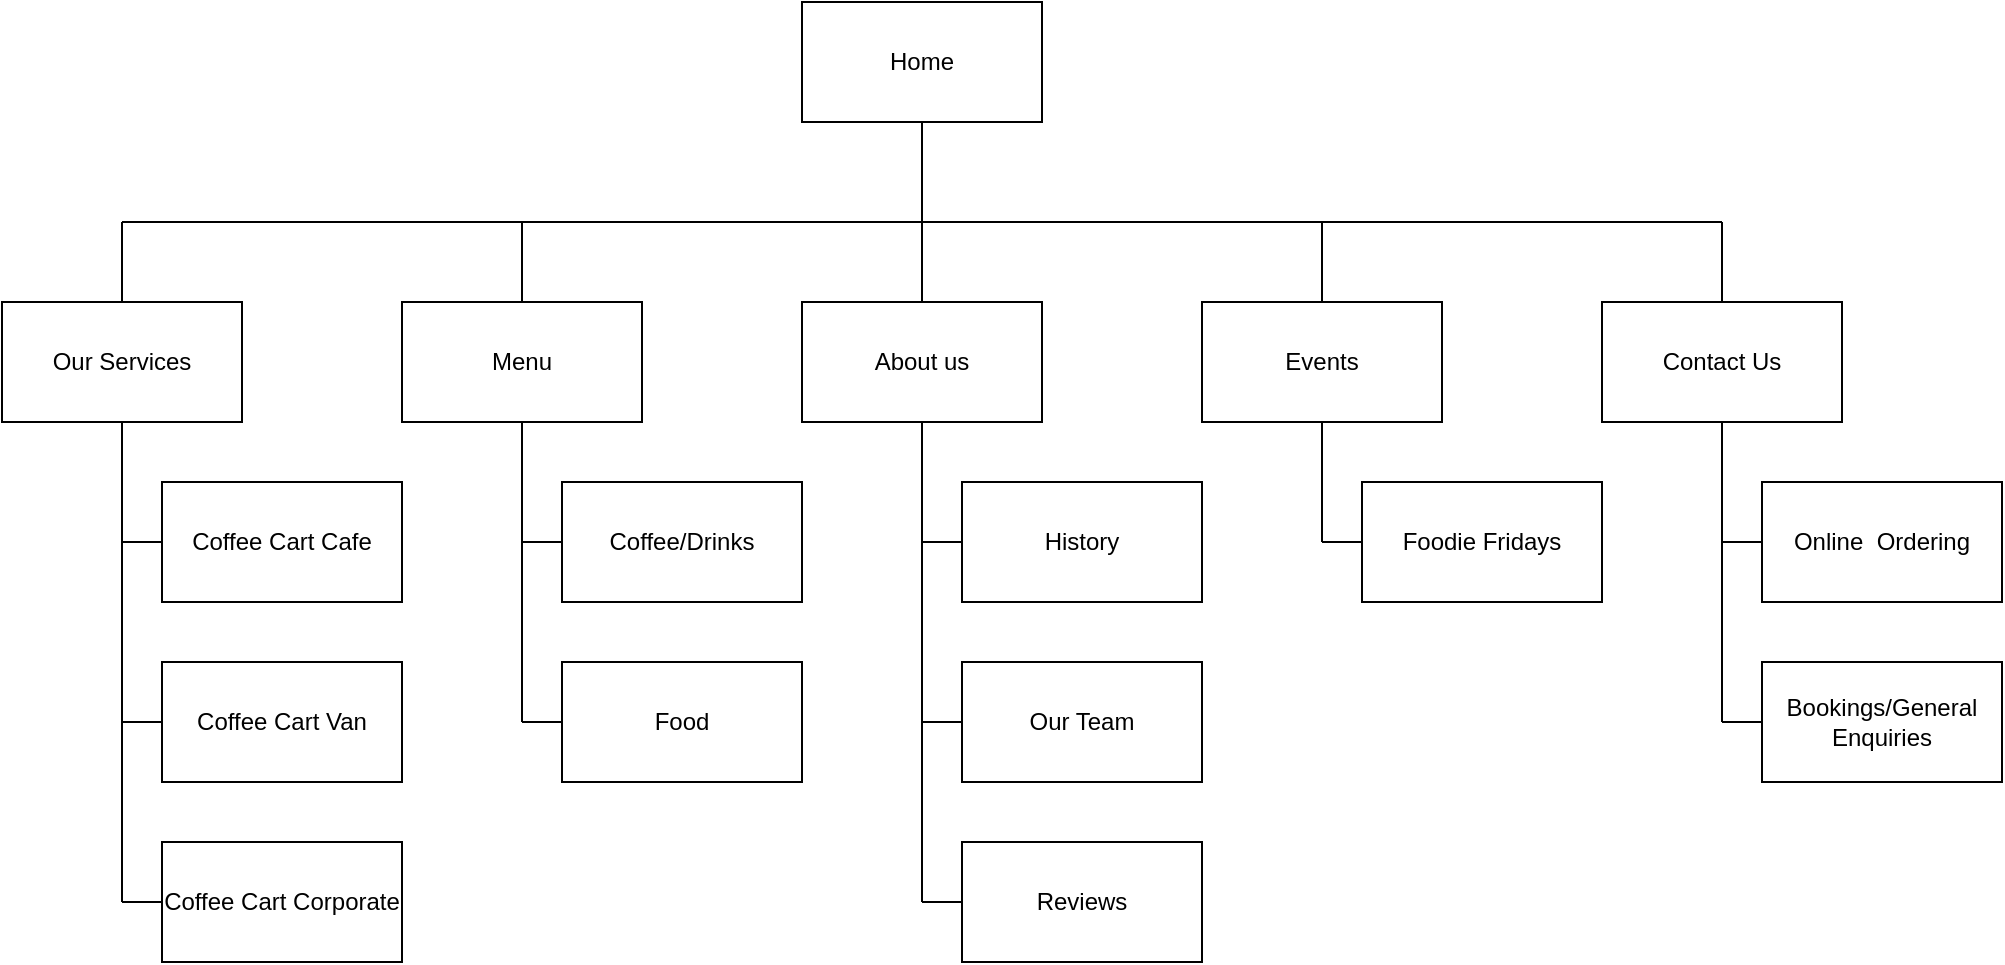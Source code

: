 <mxfile version="10.6.6" type="device"><diagram id="GdTXC01swgP7AURlV0q8" name="Page-1"><mxGraphModel dx="1154" dy="755" grid="1" gridSize="10" guides="1" tooltips="1" connect="1" arrows="1" fold="1" page="1" pageScale="1" pageWidth="1169" pageHeight="1654" math="0" shadow="0"><root><mxCell id="0"/><mxCell id="1" parent="0"/><mxCell id="37kw1Rl7hfqXFJZRJI4T-1" value="Home" style="rounded=0;whiteSpace=wrap;html=1;" vertex="1" parent="1"><mxGeometry x="420" y="10" width="120" height="60" as="geometry"/></mxCell><mxCell id="37kw1Rl7hfqXFJZRJI4T-2" value="&lt;div&gt;Our Services&lt;/div&gt;" style="rounded=0;whiteSpace=wrap;html=1;" vertex="1" parent="1"><mxGeometry x="20" y="160" width="120" height="60" as="geometry"/></mxCell><mxCell id="37kw1Rl7hfqXFJZRJI4T-6" value="" style="endArrow=none;html=1;" edge="1" parent="1"><mxGeometry width="50" height="50" relative="1" as="geometry"><mxPoint x="480" y="120" as="sourcePoint"/><mxPoint x="480" y="70" as="targetPoint"/></mxGeometry></mxCell><mxCell id="37kw1Rl7hfqXFJZRJI4T-7" value="" style="endArrow=none;html=1;" edge="1" parent="1"><mxGeometry width="50" height="50" relative="1" as="geometry"><mxPoint x="80" y="120" as="sourcePoint"/><mxPoint x="880" y="120" as="targetPoint"/></mxGeometry></mxCell><mxCell id="37kw1Rl7hfqXFJZRJI4T-8" value="" style="endArrow=none;html=1;exitX=0.5;exitY=0;exitDx=0;exitDy=0;" edge="1" parent="1" source="37kw1Rl7hfqXFJZRJI4T-2"><mxGeometry width="50" height="50" relative="1" as="geometry"><mxPoint x="30" y="110" as="sourcePoint"/><mxPoint x="80" y="120" as="targetPoint"/></mxGeometry></mxCell><mxCell id="37kw1Rl7hfqXFJZRJI4T-9" value="" style="endArrow=none;html=1;" edge="1" parent="1" source="37kw1Rl7hfqXFJZRJI4T-2"><mxGeometry width="50" height="50" relative="1" as="geometry"><mxPoint x="80" y="270" as="sourcePoint"/><mxPoint x="80" y="460" as="targetPoint"/></mxGeometry></mxCell><mxCell id="37kw1Rl7hfqXFJZRJI4T-10" value="Coffee Cart Cafe" style="rounded=0;whiteSpace=wrap;html=1;" vertex="1" parent="1"><mxGeometry x="100" y="250" width="120" height="60" as="geometry"/></mxCell><mxCell id="37kw1Rl7hfqXFJZRJI4T-11" value="Coffee Cart Van" style="rounded=0;whiteSpace=wrap;html=1;" vertex="1" parent="1"><mxGeometry x="100" y="340" width="120" height="60" as="geometry"/></mxCell><mxCell id="37kw1Rl7hfqXFJZRJI4T-12" value="Coffee Cart Corporate" style="rounded=0;whiteSpace=wrap;html=1;" vertex="1" parent="1"><mxGeometry x="100" y="430" width="120" height="60" as="geometry"/></mxCell><mxCell id="37kw1Rl7hfqXFJZRJI4T-13" value="" style="endArrow=none;html=1;" edge="1" parent="1"><mxGeometry width="50" height="50" relative="1" as="geometry"><mxPoint x="80" y="460" as="sourcePoint"/><mxPoint x="100" y="460" as="targetPoint"/></mxGeometry></mxCell><mxCell id="37kw1Rl7hfqXFJZRJI4T-15" value="" style="endArrow=none;html=1;" edge="1" parent="1"><mxGeometry width="50" height="50" relative="1" as="geometry"><mxPoint x="80" y="370" as="sourcePoint"/><mxPoint x="100" y="370" as="targetPoint"/></mxGeometry></mxCell><mxCell id="37kw1Rl7hfqXFJZRJI4T-16" value="" style="endArrow=none;html=1;" edge="1" parent="1"><mxGeometry width="50" height="50" relative="1" as="geometry"><mxPoint x="80" y="280" as="sourcePoint"/><mxPoint x="100" y="280" as="targetPoint"/></mxGeometry></mxCell><mxCell id="37kw1Rl7hfqXFJZRJI4T-17" value="Menu" style="rounded=0;whiteSpace=wrap;html=1;" vertex="1" parent="1"><mxGeometry x="220" y="160" width="120" height="60" as="geometry"/></mxCell><mxCell id="37kw1Rl7hfqXFJZRJI4T-18" value="" style="endArrow=none;html=1;exitX=0.5;exitY=1;exitDx=0;exitDy=0;" edge="1" parent="1" source="37kw1Rl7hfqXFJZRJI4T-17"><mxGeometry width="50" height="50" relative="1" as="geometry"><mxPoint x="90" y="230" as="sourcePoint"/><mxPoint x="280" y="370" as="targetPoint"/></mxGeometry></mxCell><mxCell id="37kw1Rl7hfqXFJZRJI4T-21" value="" style="endArrow=none;html=1;entryX=0;entryY=0.5;entryDx=0;entryDy=0;" edge="1" parent="1" target="37kw1Rl7hfqXFJZRJI4T-22"><mxGeometry width="50" height="50" relative="1" as="geometry"><mxPoint x="280" y="280" as="sourcePoint"/><mxPoint x="320" y="550" as="targetPoint"/></mxGeometry></mxCell><mxCell id="37kw1Rl7hfqXFJZRJI4T-22" value="Coffee/Drinks" style="rounded=0;whiteSpace=wrap;html=1;" vertex="1" parent="1"><mxGeometry x="300" y="250" width="120" height="60" as="geometry"/></mxCell><mxCell id="37kw1Rl7hfqXFJZRJI4T-24" value="" style="endArrow=none;html=1;" edge="1" parent="1"><mxGeometry width="50" height="50" relative="1" as="geometry"><mxPoint x="300" y="370" as="sourcePoint"/><mxPoint x="320" y="370" as="targetPoint"/></mxGeometry></mxCell><mxCell id="37kw1Rl7hfqXFJZRJI4T-25" value="Food" style="rounded=0;whiteSpace=wrap;html=1;" vertex="1" parent="1"><mxGeometry x="300" y="340" width="120" height="60" as="geometry"/></mxCell><mxCell id="37kw1Rl7hfqXFJZRJI4T-26" value="" style="endArrow=none;html=1;exitX=0.5;exitY=0;exitDx=0;exitDy=0;" edge="1" parent="1" source="37kw1Rl7hfqXFJZRJI4T-17"><mxGeometry width="50" height="50" relative="1" as="geometry"><mxPoint x="280" y="80" as="sourcePoint"/><mxPoint x="280" y="120" as="targetPoint"/></mxGeometry></mxCell><mxCell id="37kw1Rl7hfqXFJZRJI4T-27" value="About us" style="rounded=0;whiteSpace=wrap;html=1;" vertex="1" parent="1"><mxGeometry x="420" y="160" width="120" height="60" as="geometry"/></mxCell><mxCell id="37kw1Rl7hfqXFJZRJI4T-30" value="" style="endArrow=none;html=1;entryX=0;entryY=0.5;entryDx=0;entryDy=0;" edge="1" parent="1" target="37kw1Rl7hfqXFJZRJI4T-25"><mxGeometry width="50" height="50" relative="1" as="geometry"><mxPoint x="280" y="370" as="sourcePoint"/><mxPoint x="340" y="520" as="targetPoint"/></mxGeometry></mxCell><mxCell id="37kw1Rl7hfqXFJZRJI4T-31" value="" style="endArrow=none;html=1;exitX=0.5;exitY=0;exitDx=0;exitDy=0;" edge="1" parent="1" source="37kw1Rl7hfqXFJZRJI4T-27"><mxGeometry width="50" height="50" relative="1" as="geometry"><mxPoint x="289.571" y="169.571" as="sourcePoint"/><mxPoint x="480" y="120" as="targetPoint"/></mxGeometry></mxCell><mxCell id="37kw1Rl7hfqXFJZRJI4T-32" value="" style="endArrow=none;html=1;exitX=0.5;exitY=1;exitDx=0;exitDy=0;" edge="1" parent="1" source="37kw1Rl7hfqXFJZRJI4T-27"><mxGeometry width="50" height="50" relative="1" as="geometry"><mxPoint x="289.571" y="229.571" as="sourcePoint"/><mxPoint x="480" y="460" as="targetPoint"/></mxGeometry></mxCell><mxCell id="37kw1Rl7hfqXFJZRJI4T-33" value="History" style="rounded=0;whiteSpace=wrap;html=1;" vertex="1" parent="1"><mxGeometry x="500" y="250" width="120" height="60" as="geometry"/></mxCell><mxCell id="37kw1Rl7hfqXFJZRJI4T-34" value="Our Team" style="rounded=0;whiteSpace=wrap;html=1;" vertex="1" parent="1"><mxGeometry x="500" y="340" width="120" height="60" as="geometry"/></mxCell><mxCell id="37kw1Rl7hfqXFJZRJI4T-35" value="" style="endArrow=none;html=1;entryX=0;entryY=0.5;entryDx=0;entryDy=0;" edge="1" parent="1" target="37kw1Rl7hfqXFJZRJI4T-33"><mxGeometry width="50" height="50" relative="1" as="geometry"><mxPoint x="480" y="280" as="sourcePoint"/><mxPoint x="430" y="560" as="targetPoint"/></mxGeometry></mxCell><mxCell id="37kw1Rl7hfqXFJZRJI4T-36" value="" style="endArrow=none;html=1;entryX=0;entryY=0.5;entryDx=0;entryDy=0;" edge="1" parent="1" target="37kw1Rl7hfqXFJZRJI4T-34"><mxGeometry width="50" height="50" relative="1" as="geometry"><mxPoint x="480" y="370" as="sourcePoint"/><mxPoint x="450" y="550" as="targetPoint"/></mxGeometry></mxCell><mxCell id="37kw1Rl7hfqXFJZRJI4T-37" value="Events" style="rounded=0;whiteSpace=wrap;html=1;" vertex="1" parent="1"><mxGeometry x="620" y="160" width="120" height="60" as="geometry"/></mxCell><mxCell id="37kw1Rl7hfqXFJZRJI4T-38" value="" style="endArrow=none;html=1;entryX=0.5;entryY=1;entryDx=0;entryDy=0;" edge="1" parent="1" target="37kw1Rl7hfqXFJZRJI4T-37"><mxGeometry width="50" height="50" relative="1" as="geometry"><mxPoint x="680" y="280" as="sourcePoint"/><mxPoint x="740" y="330" as="targetPoint"/></mxGeometry></mxCell><mxCell id="37kw1Rl7hfqXFJZRJI4T-39" value="Foodie Fridays" style="rounded=0;whiteSpace=wrap;html=1;" vertex="1" parent="1"><mxGeometry x="700" y="250" width="120" height="60" as="geometry"/></mxCell><mxCell id="37kw1Rl7hfqXFJZRJI4T-40" value="Contact Us" style="rounded=0;whiteSpace=wrap;html=1;" vertex="1" parent="1"><mxGeometry x="820" y="160" width="120" height="60" as="geometry"/></mxCell><mxCell id="37kw1Rl7hfqXFJZRJI4T-41" value="" style="endArrow=none;html=1;entryX=0.5;entryY=1;entryDx=0;entryDy=0;" edge="1" parent="1" target="37kw1Rl7hfqXFJZRJI4T-40"><mxGeometry width="50" height="50" relative="1" as="geometry"><mxPoint x="880" y="370" as="sourcePoint"/><mxPoint x="70" y="510" as="targetPoint"/></mxGeometry></mxCell><mxCell id="37kw1Rl7hfqXFJZRJI4T-42" value="" style="endArrow=none;html=1;entryX=0;entryY=0.5;entryDx=0;entryDy=0;" edge="1" parent="1" target="37kw1Rl7hfqXFJZRJI4T-39"><mxGeometry width="50" height="50" relative="1" as="geometry"><mxPoint x="680" y="280" as="sourcePoint"/><mxPoint x="640" y="480" as="targetPoint"/></mxGeometry></mxCell><mxCell id="37kw1Rl7hfqXFJZRJI4T-43" value="" style="endArrow=none;html=1;exitX=0.5;exitY=0;exitDx=0;exitDy=0;" edge="1" parent="1" source="37kw1Rl7hfqXFJZRJI4T-40"><mxGeometry width="50" height="50" relative="1" as="geometry"><mxPoint x="1020" y="260" as="sourcePoint"/><mxPoint x="880" y="120" as="targetPoint"/></mxGeometry></mxCell><mxCell id="37kw1Rl7hfqXFJZRJI4T-44" value="" style="endArrow=none;html=1;exitX=0.5;exitY=0;exitDx=0;exitDy=0;" edge="1" parent="1" source="37kw1Rl7hfqXFJZRJI4T-37"><mxGeometry width="50" height="50" relative="1" as="geometry"><mxPoint x="740" y="500" as="sourcePoint"/><mxPoint x="680" y="120" as="targetPoint"/></mxGeometry></mxCell><mxCell id="37kw1Rl7hfqXFJZRJI4T-45" value="Online&amp;nbsp; Ordering" style="rounded=0;whiteSpace=wrap;html=1;" vertex="1" parent="1"><mxGeometry x="900" y="250" width="120" height="60" as="geometry"/></mxCell><mxCell id="37kw1Rl7hfqXFJZRJI4T-46" value="" style="endArrow=none;html=1;entryX=0;entryY=0.5;entryDx=0;entryDy=0;" edge="1" parent="1" target="37kw1Rl7hfqXFJZRJI4T-45"><mxGeometry width="50" height="50" relative="1" as="geometry"><mxPoint x="880" y="280" as="sourcePoint"/><mxPoint x="1020" y="440" as="targetPoint"/></mxGeometry></mxCell><mxCell id="37kw1Rl7hfqXFJZRJI4T-47" value="Bookings/General Enquiries" style="rounded=0;whiteSpace=wrap;html=1;" vertex="1" parent="1"><mxGeometry x="900" y="340" width="120" height="60" as="geometry"/></mxCell><mxCell id="37kw1Rl7hfqXFJZRJI4T-48" value="" style="endArrow=none;html=1;entryX=0;entryY=0.5;entryDx=0;entryDy=0;" edge="1" parent="1" target="37kw1Rl7hfqXFJZRJI4T-47"><mxGeometry width="50" height="50" relative="1" as="geometry"><mxPoint x="880" y="370" as="sourcePoint"/><mxPoint x="1040" y="510" as="targetPoint"/></mxGeometry></mxCell><mxCell id="37kw1Rl7hfqXFJZRJI4T-49" value="Reviews" style="rounded=0;whiteSpace=wrap;html=1;" vertex="1" parent="1"><mxGeometry x="500" y="430" width="120" height="60" as="geometry"/></mxCell><mxCell id="37kw1Rl7hfqXFJZRJI4T-50" value="" style="endArrow=none;html=1;entryX=0;entryY=0.5;entryDx=0;entryDy=0;" edge="1" parent="1" target="37kw1Rl7hfqXFJZRJI4T-49"><mxGeometry width="50" height="50" relative="1" as="geometry"><mxPoint x="480" y="460" as="sourcePoint"/><mxPoint x="470" y="530" as="targetPoint"/></mxGeometry></mxCell></root></mxGraphModel></diagram></mxfile>